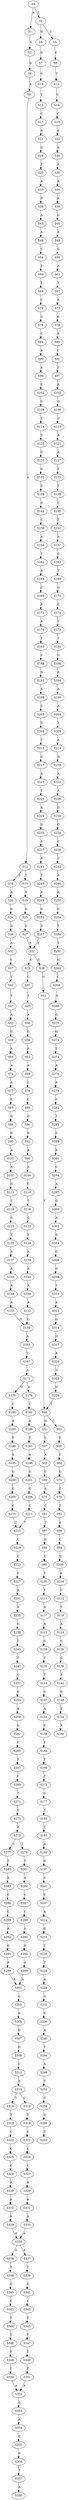 strict digraph  {
	S0 -> S1 [ label = A ];
	S0 -> S2 [ label = T ];
	S1 -> S3 [ label = G ];
	S2 -> S4 [ label = G ];
	S2 -> S5 [ label = C ];
	S3 -> S6 [ label = G ];
	S4 -> S7 [ label = G ];
	S5 -> S8 [ label = C ];
	S6 -> S9 [ label = A ];
	S7 -> S10 [ label = G ];
	S8 -> S11 [ label = T ];
	S9 -> S12 [ label = A ];
	S10 -> S13 [ label = T ];
	S11 -> S14 [ label = C ];
	S12 -> S15 [ label = T ];
	S12 -> S16 [ label = C ];
	S13 -> S17 [ label = C ];
	S14 -> S18 [ label = C ];
	S15 -> S19 [ label = A ];
	S16 -> S20 [ label = A ];
	S17 -> S21 [ label = A ];
	S18 -> S22 [ label = A ];
	S19 -> S23 [ label = G ];
	S20 -> S24 [ label = G ];
	S21 -> S25 [ label = G ];
	S22 -> S26 [ label = A ];
	S23 -> S27 [ label = G ];
	S24 -> S28 [ label = G ];
	S25 -> S29 [ label = T ];
	S26 -> S30 [ label = A ];
	S27 -> S31 [ label = A ];
	S28 -> S32 [ label = A ];
	S29 -> S33 [ label = A ];
	S30 -> S34 [ label = A ];
	S31 -> S35 [ label = C ];
	S31 -> S36 [ label = G ];
	S32 -> S37 [ label = C ];
	S33 -> S38 [ label = G ];
	S34 -> S39 [ label = A ];
	S35 -> S40 [ label = C ];
	S36 -> S41 [ label = G ];
	S37 -> S42 [ label = T ];
	S38 -> S43 [ label = A ];
	S39 -> S44 [ label = G ];
	S40 -> S45 [ label = T ];
	S41 -> S46 [ label = T ];
	S42 -> S47 [ label = T ];
	S43 -> S48 [ label = A ];
	S44 -> S49 [ label = A ];
	S45 -> S50 [ label = A ];
	S46 -> S51 [ label = G ];
	S46 -> S52 [ label = C ];
	S47 -> S53 [ label = A ];
	S48 -> S54 [ label = C ];
	S49 -> S55 [ label = G ];
	S50 -> S56 [ label = G ];
	S51 -> S57 [ label = C ];
	S52 -> S58 [ label = T ];
	S53 -> S59 [ label = G ];
	S54 -> S60 [ label = T ];
	S55 -> S61 [ label = A ];
	S56 -> S62 [ label = A ];
	S57 -> S63 [ label = A ];
	S58 -> S64 [ label = T ];
	S59 -> S65 [ label = A ];
	S60 -> S66 [ label = T ];
	S61 -> S67 [ label = T ];
	S62 -> S68 [ label = A ];
	S63 -> S69 [ label = C ];
	S64 -> S70 [ label = G ];
	S65 -> S71 [ label = A ];
	S66 -> S72 [ label = C ];
	S67 -> S73 [ label = A ];
	S68 -> S74 [ label = C ];
	S69 -> S75 [ label = A ];
	S70 -> S76 [ label = T ];
	S71 -> S77 [ label = A ];
	S72 -> S78 [ label = G ];
	S73 -> S79 [ label = G ];
	S74 -> S80 [ label = C ];
	S75 -> S81 [ label = C ];
	S76 -> S82 [ label = T ];
	S77 -> S83 [ label = C ];
	S78 -> S84 [ label = C ];
	S79 -> S85 [ label = A ];
	S80 -> S86 [ label = G ];
	S81 -> S87 [ label = T ];
	S82 -> S88 [ label = A ];
	S83 -> S89 [ label = G ];
	S84 -> S90 [ label = A ];
	S85 -> S91 [ label = C ];
	S86 -> S92 [ label = G ];
	S87 -> S93 [ label = G ];
	S88 -> S94 [ label = C ];
	S89 -> S95 [ label = G ];
	S90 -> S96 [ label = A ];
	S91 -> S97 [ label = T ];
	S92 -> S98 [ label = A ];
	S93 -> S99 [ label = C ];
	S94 -> S100 [ label = C ];
	S95 -> S101 [ label = A ];
	S96 -> S102 [ label = C ];
	S97 -> S103 [ label = A ];
	S98 -> S104 [ label = A ];
	S99 -> S105 [ label = T ];
	S100 -> S106 [ label = A ];
	S101 -> S107 [ label = A ];
	S102 -> S108 [ label = G ];
	S103 -> S109 [ label = G ];
	S104 -> S110 [ label = C ];
	S105 -> S111 [ label = T ];
	S106 -> S112 [ label = C ];
	S107 -> S113 [ label = G ];
	S108 -> S114 [ label = T ];
	S109 -> S115 [ label = G ];
	S110 -> S116 [ label = T ];
	S111 -> S117 [ label = A ];
	S112 -> S118 [ label = T ];
	S113 -> S119 [ label = T ];
	S114 -> S120 [ label = G ];
	S115 -> S121 [ label = A ];
	S116 -> S122 [ label = G ];
	S117 -> S123 [ label = A ];
	S118 -> S124 [ label = A ];
	S119 -> S125 [ label = G ];
	S120 -> S126 [ label = G ];
	S121 -> S127 [ label = A ];
	S122 -> S128 [ label = T ];
	S123 -> S129 [ label = G ];
	S124 -> S130 [ label = G ];
	S125 -> S131 [ label = T ];
	S126 -> S132 [ label = C ];
	S127 -> S133 [ label = T ];
	S128 -> S134 [ label = A ];
	S129 -> S135 [ label = T ];
	S130 -> S136 [ label = G ];
	S131 -> S137 [ label = A ];
	S132 -> S138 [ label = C ];
	S133 -> S139 [ label = T ];
	S134 -> S140 [ label = A ];
	S135 -> S141 [ label = T ];
	S136 -> S142 [ label = A ];
	S137 -> S143 [ label = A ];
	S138 -> S144 [ label = G ];
	S139 -> S145 [ label = C ];
	S140 -> S146 [ label = A ];
	S141 -> S147 [ label = G ];
	S142 -> S148 [ label = G ];
	S143 -> S149 [ label = A ];
	S144 -> S150 [ label = C ];
	S145 -> S151 [ label = T ];
	S146 -> S152 [ label = A ];
	S147 -> S153 [ label = A ];
	S148 -> S154 [ label = T ];
	S149 -> S155 [ label = A ];
	S150 -> S156 [ label = A ];
	S151 -> S157 [ label = A ];
	S152 -> S158 [ label = G ];
	S153 -> S159 [ label = C ];
	S154 -> S160 [ label = A ];
	S155 -> S158 [ label = G ];
	S156 -> S161 [ label = T ];
	S157 -> S162 [ label = G ];
	S158 -> S163 [ label = A ];
	S159 -> S164 [ label = T ];
	S161 -> S165 [ label = A ];
	S162 -> S166 [ label = T ];
	S163 -> S167 [ label = T ];
	S164 -> S168 [ label = T ];
	S165 -> S169 [ label = C ];
	S166 -> S170 [ label = G ];
	S167 -> S171 [ label = A ];
	S168 -> S172 [ label = T ];
	S169 -> S173 [ label = A ];
	S170 -> S174 [ label = C ];
	S171 -> S175 [ label = G ];
	S171 -> S176 [ label = A ];
	S172 -> S177 [ label = G ];
	S173 -> S178 [ label = A ];
	S174 -> S179 [ label = T ];
	S175 -> S180 [ label = C ];
	S176 -> S181 [ label = C ];
	S177 -> S182 [ label = T ];
	S178 -> S183 [ label = T ];
	S179 -> S184 [ label = T ];
	S180 -> S185 [ label = A ];
	S181 -> S186 [ label = A ];
	S182 -> S187 [ label = T ];
	S183 -> S188 [ label = C ];
	S184 -> S189 [ label = G ];
	S185 -> S190 [ label = T ];
	S186 -> S191 [ label = T ];
	S187 -> S192 [ label = A ];
	S188 -> S193 [ label = G ];
	S189 -> S194 [ label = A ];
	S190 -> S195 [ label = A ];
	S191 -> S196 [ label = A ];
	S192 -> S197 [ label = G ];
	S193 -> S198 [ label = A ];
	S194 -> S199 [ label = A ];
	S195 -> S200 [ label = G ];
	S196 -> S201 [ label = G ];
	S197 -> S202 [ label = C ];
	S198 -> S203 [ label = C ];
	S199 -> S204 [ label = A ];
	S200 -> S205 [ label = G ];
	S201 -> S206 [ label = G ];
	S202 -> S207 [ label = C ];
	S203 -> S208 [ label = C ];
	S204 -> S209 [ label = T ];
	S205 -> S210 [ label = C ];
	S206 -> S211 [ label = C ];
	S207 -> S212 [ label = A ];
	S208 -> S213 [ label = T ];
	S209 -> S214 [ label = A ];
	S210 -> S215 [ label = T ];
	S211 -> S215 [ label = T ];
	S212 -> S216 [ label = G ];
	S213 -> S217 [ label = C ];
	S214 -> S218 [ label = G ];
	S215 -> S219 [ label = C ];
	S216 -> S220 [ label = T ];
	S217 -> S221 [ label = A ];
	S218 -> S222 [ label = A ];
	S219 -> S223 [ label = C ];
	S220 -> S224 [ label = T ];
	S221 -> S225 [ label = T ];
	S222 -> S226 [ label = A ];
	S223 -> S227 [ label = C ];
	S224 -> S228 [ label = A ];
	S225 -> S229 [ label = A ];
	S226 -> S230 [ label = G ];
	S227 -> S231 [ label = A ];
	S228 -> S232 [ label = G ];
	S229 -> S233 [ label = G ];
	S230 -> S234 [ label = G ];
	S231 -> S235 [ label = A ];
	S232 -> S236 [ label = C ];
	S233 -> S237 [ label = A ];
	S234 -> S238 [ label = C ];
	S235 -> S239 [ label = G ];
	S236 -> S240 [ label = A ];
	S237 -> S241 [ label = A ];
	S238 -> S242 [ label = C ];
	S239 -> S243 [ label = T ];
	S240 -> S244 [ label = T ];
	S241 -> S245 [ label = T ];
	S242 -> S246 [ label = A ];
	S243 -> S247 [ label = T ];
	S244 -> S248 [ label = A ];
	S245 -> S249 [ label = A ];
	S246 -> S250 [ label = A ];
	S247 -> S251 [ label = G ];
	S248 -> S252 [ label = C ];
	S249 -> S253 [ label = G ];
	S250 -> S254 [ label = C ];
	S251 -> S255 [ label = G ];
	S252 -> S256 [ label = G ];
	S253 -> S257 [ label = G ];
	S254 -> S258 [ label = T ];
	S255 -> S259 [ label = A ];
	S256 -> S260 [ label = G ];
	S257 -> S31 [ label = A ];
	S258 -> S261 [ label = T ];
	S259 -> S262 [ label = G ];
	S260 -> S263 [ label = T ];
	S261 -> S264 [ label = G ];
	S262 -> S265 [ label = C ];
	S264 -> S266 [ label = C ];
	S265 -> S267 [ label = T ];
	S266 -> S268 [ label = A ];
	S267 -> S269 [ label = C ];
	S268 -> S270 [ label = G ];
	S269 -> S271 [ label = T ];
	S270 -> S272 [ label = G ];
	S271 -> S273 [ label = C ];
	S272 -> S274 [ label = T ];
	S273 -> S275 [ label = A ];
	S274 -> S276 [ label = A ];
	S275 -> S277 [ label = C ];
	S275 -> S278 [ label = T ];
	S276 -> S279 [ label = A ];
	S277 -> S280 [ label = T ];
	S278 -> S281 [ label = T ];
	S279 -> S282 [ label = C ];
	S280 -> S283 [ label = A ];
	S281 -> S284 [ label = A ];
	S282 -> S285 [ label = T ];
	S283 -> S286 [ label = C ];
	S284 -> S287 [ label = C ];
	S285 -> S288 [ label = C ];
	S286 -> S289 [ label = C ];
	S287 -> S290 [ label = C ];
	S288 -> S291 [ label = A ];
	S289 -> S292 [ label = A ];
	S290 -> S293 [ label = A ];
	S291 -> S294 [ label = C ];
	S292 -> S295 [ label = G ];
	S293 -> S296 [ label = G ];
	S294 -> S297 [ label = A ];
	S295 -> S298 [ label = A ];
	S296 -> S299 [ label = A ];
	S297 -> S300 [ label = G ];
	S298 -> S301 [ label = A ];
	S299 -> S301 [ label = A ];
	S300 -> S302 [ label = A ];
	S301 -> S303 [ label = G ];
	S302 -> S304 [ label = G ];
	S303 -> S305 [ label = G ];
	S304 -> S306 [ label = C ];
	S305 -> S307 [ label = G ];
	S306 -> S308 [ label = G ];
	S307 -> S309 [ label = G ];
	S308 -> S310 [ label = T ];
	S309 -> S311 [ label = C ];
	S310 -> S312 [ label = A ];
	S311 -> S313 [ label = A ];
	S312 -> S314 [ label = G ];
	S313 -> S315 [ label = C ];
	S313 -> S316 [ label = T ];
	S314 -> S317 [ label = G ];
	S315 -> S318 [ label = T ];
	S316 -> S319 [ label = T ];
	S317 -> S320 [ label = A ];
	S318 -> S321 [ label = C ];
	S319 -> S322 [ label = C ];
	S320 -> S323 [ label = G ];
	S321 -> S324 [ label = C ];
	S322 -> S325 [ label = C ];
	S323 -> S326 [ label = G ];
	S324 -> S327 [ label = C ];
	S325 -> S328 [ label = C ];
	S326 -> S46 [ label = T ];
	S327 -> S329 [ label = A ];
	S328 -> S330 [ label = A ];
	S329 -> S331 [ label = A ];
	S330 -> S332 [ label = A ];
	S331 -> S333 [ label = A ];
	S332 -> S334 [ label = A ];
	S333 -> S335 [ label = A ];
	S334 -> S335 [ label = A ];
	S335 -> S336 [ label = G ];
	S335 -> S337 [ label = A ];
	S336 -> S338 [ label = T ];
	S337 -> S339 [ label = T ];
	S338 -> S340 [ label = G ];
	S339 -> S341 [ label = G ];
	S340 -> S342 [ label = C ];
	S341 -> S343 [ label = C ];
	S342 -> S344 [ label = T ];
	S343 -> S345 [ label = T ];
	S344 -> S346 [ label = T ];
	S345 -> S347 [ label = T ];
	S346 -> S348 [ label = T ];
	S347 -> S349 [ label = T ];
	S348 -> S350 [ label = T ];
	S349 -> S351 [ label = T ];
	S350 -> S352 [ label = A ];
	S351 -> S352 [ label = A ];
	S352 -> S353 [ label = G ];
	S353 -> S354 [ label = A ];
	S354 -> S355 [ label = C ];
	S355 -> S356 [ label = G ];
	S356 -> S357 [ label = T ];
	S357 -> S358 [ label = A ];
}
